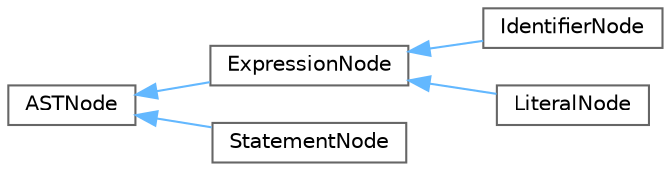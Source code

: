 digraph "Graphical Class Hierarchy"
{
 // LATEX_PDF_SIZE
  bgcolor="transparent";
  edge [fontname=Helvetica,fontsize=10,labelfontname=Helvetica,labelfontsize=10];
  node [fontname=Helvetica,fontsize=10,shape=box,height=0.2,width=0.4];
  rankdir="LR";
  Node0 [id="Node000000",label="ASTNode",height=0.2,width=0.4,color="grey40", fillcolor="white", style="filled",URL="$structASTNode.html",tooltip="Base class of all AST nodes."];
  Node0 -> Node1 [id="edge1_Node000000_Node000001",dir="back",color="steelblue1",style="solid",tooltip=" "];
  Node1 [id="Node000001",label="ExpressionNode",height=0.2,width=0.4,color="grey40", fillcolor="white", style="filled",URL="$structExpressionNode.html",tooltip="Base class for all expressions."];
  Node1 -> Node2 [id="edge2_Node000001_Node000002",dir="back",color="steelblue1",style="solid",tooltip=" "];
  Node2 [id="Node000002",label="IdentifierNode",height=0.2,width=0.4,color="grey40", fillcolor="white", style="filled",URL="$structIdentifierNode.html",tooltip=" "];
  Node1 -> Node3 [id="edge3_Node000001_Node000003",dir="back",color="steelblue1",style="solid",tooltip=" "];
  Node3 [id="Node000003",label="LiteralNode",height=0.2,width=0.4,color="grey40", fillcolor="white", style="filled",URL="$structLiteralNode.html",tooltip="Base class for all literals."];
  Node0 -> Node4 [id="edge4_Node000000_Node000004",dir="back",color="steelblue1",style="solid",tooltip=" "];
  Node4 [id="Node000004",label="StatementNode",height=0.2,width=0.4,color="grey40", fillcolor="white", style="filled",URL="$structStatementNode.html",tooltip="Base class for all statements."];
}
